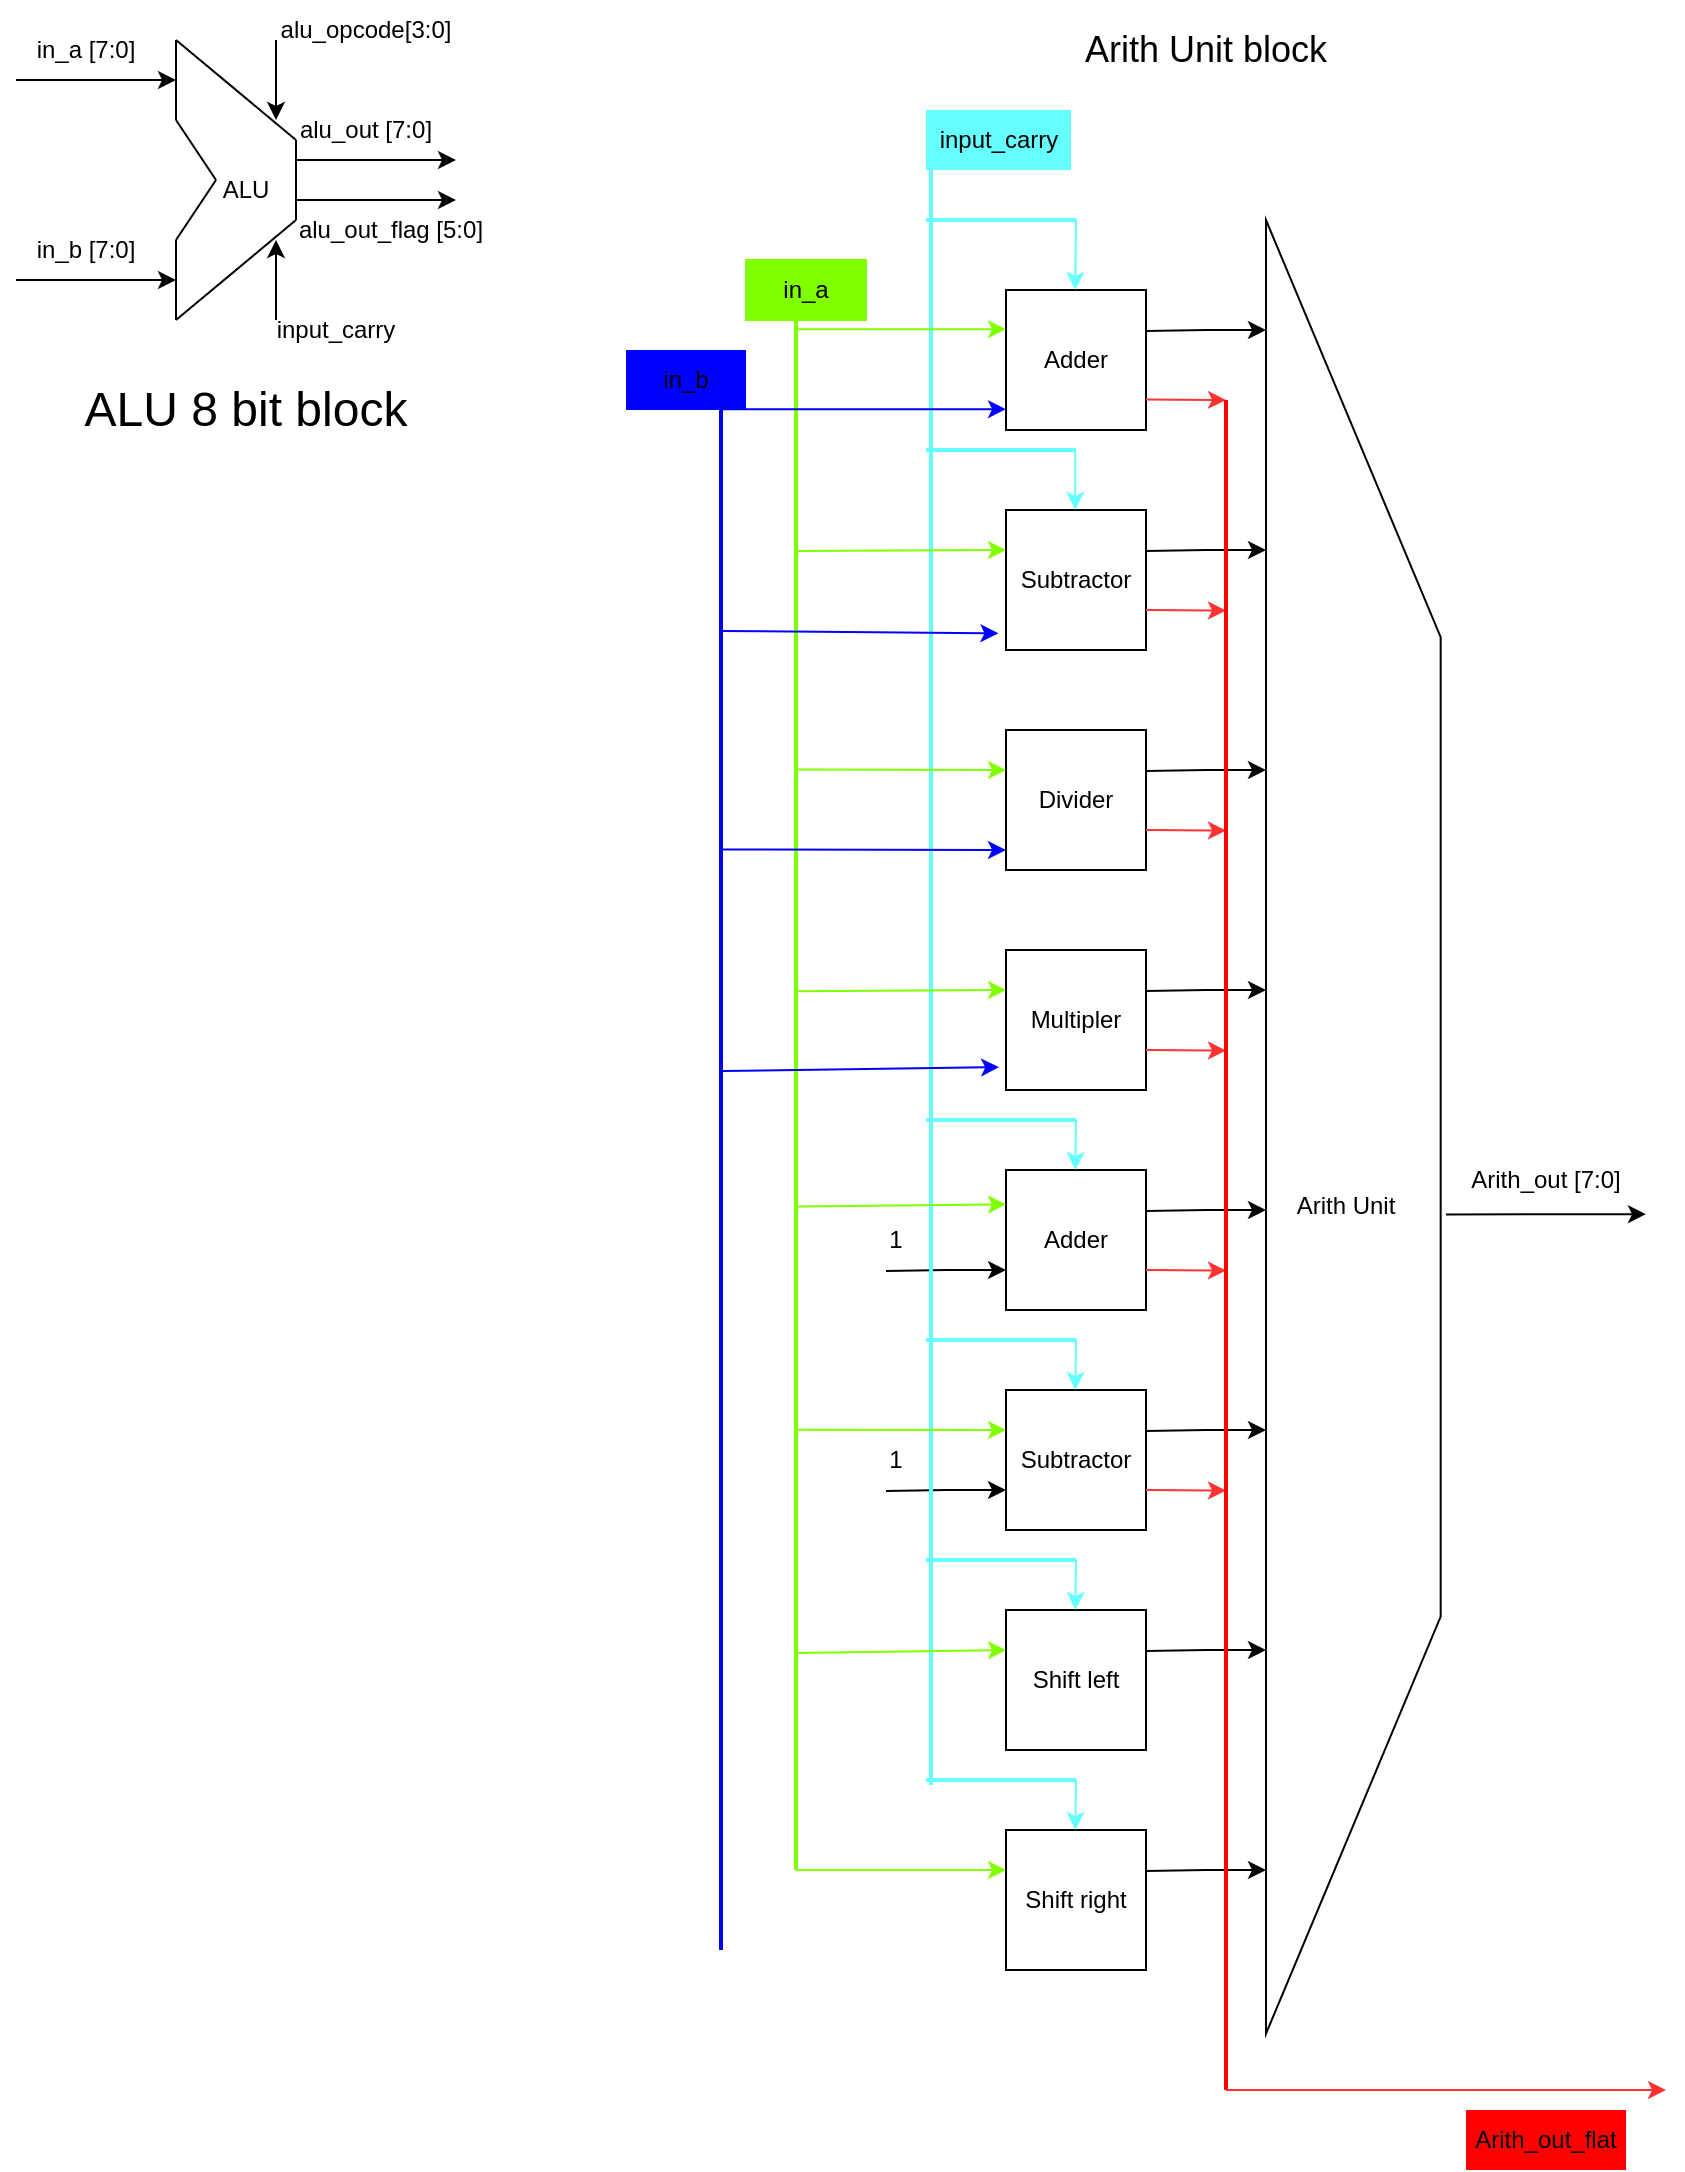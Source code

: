 <mxfile version="24.5.4" type="github" pages="2">
  <diagram name="Page-1" id="SLZDK1cGRIOzYY7hZdzV">
    <mxGraphModel dx="3686" dy="1591" grid="1" gridSize="10" guides="1" tooltips="1" connect="1" arrows="1" fold="1" page="1" pageScale="1" pageWidth="850" pageHeight="1100" math="0" shadow="0">
      <root>
        <mxCell id="0" />
        <mxCell id="1" parent="0" />
        <mxCell id="OGMTNZKHlg4p_dHvYljn-48" value="" style="endArrow=none;html=1;rounded=0;" edge="1" parent="1">
          <mxGeometry width="50" height="50" relative="1" as="geometry">
            <mxPoint x="155" y="75" as="sourcePoint" />
            <mxPoint x="95" y="25" as="targetPoint" />
          </mxGeometry>
        </mxCell>
        <mxCell id="OGMTNZKHlg4p_dHvYljn-49" value="" style="endArrow=none;html=1;rounded=0;" edge="1" parent="1">
          <mxGeometry width="50" height="50" relative="1" as="geometry">
            <mxPoint x="95" y="165" as="sourcePoint" />
            <mxPoint x="155" y="115" as="targetPoint" />
          </mxGeometry>
        </mxCell>
        <mxCell id="OGMTNZKHlg4p_dHvYljn-50" value="" style="endArrow=none;html=1;rounded=0;" edge="1" parent="1">
          <mxGeometry width="50" height="50" relative="1" as="geometry">
            <mxPoint x="155" y="115" as="sourcePoint" />
            <mxPoint x="155" y="75" as="targetPoint" />
          </mxGeometry>
        </mxCell>
        <mxCell id="OGMTNZKHlg4p_dHvYljn-51" value="" style="endArrow=none;html=1;rounded=0;" edge="1" parent="1">
          <mxGeometry width="50" height="50" relative="1" as="geometry">
            <mxPoint x="95" y="65" as="sourcePoint" />
            <mxPoint x="95" y="25" as="targetPoint" />
          </mxGeometry>
        </mxCell>
        <mxCell id="OGMTNZKHlg4p_dHvYljn-52" value="" style="endArrow=none;html=1;rounded=0;" edge="1" parent="1">
          <mxGeometry width="50" height="50" relative="1" as="geometry">
            <mxPoint x="95" y="165" as="sourcePoint" />
            <mxPoint x="95" y="125" as="targetPoint" />
          </mxGeometry>
        </mxCell>
        <mxCell id="OGMTNZKHlg4p_dHvYljn-53" value="" style="endArrow=none;html=1;rounded=0;" edge="1" parent="1">
          <mxGeometry width="50" height="50" relative="1" as="geometry">
            <mxPoint x="115" y="95" as="sourcePoint" />
            <mxPoint x="95" y="65" as="targetPoint" />
          </mxGeometry>
        </mxCell>
        <mxCell id="OGMTNZKHlg4p_dHvYljn-54" value="" style="endArrow=none;html=1;rounded=0;" edge="1" parent="1">
          <mxGeometry width="50" height="50" relative="1" as="geometry">
            <mxPoint x="95" y="125" as="sourcePoint" />
            <mxPoint x="115" y="95" as="targetPoint" />
          </mxGeometry>
        </mxCell>
        <mxCell id="OGMTNZKHlg4p_dHvYljn-55" value="" style="endArrow=classic;html=1;rounded=0;" edge="1" parent="1">
          <mxGeometry width="50" height="50" relative="1" as="geometry">
            <mxPoint x="15" y="45" as="sourcePoint" />
            <mxPoint x="95" y="45" as="targetPoint" />
          </mxGeometry>
        </mxCell>
        <mxCell id="OGMTNZKHlg4p_dHvYljn-56" value="" style="endArrow=classic;html=1;rounded=0;" edge="1" parent="1">
          <mxGeometry width="50" height="50" relative="1" as="geometry">
            <mxPoint x="15" y="145" as="sourcePoint" />
            <mxPoint x="95" y="145" as="targetPoint" />
          </mxGeometry>
        </mxCell>
        <mxCell id="OGMTNZKHlg4p_dHvYljn-57" value="in_a [7:0]" style="text;strokeColor=none;align=center;fillColor=none;html=1;verticalAlign=middle;whiteSpace=wrap;rounded=0;" vertex="1" parent="1">
          <mxGeometry x="20" y="15" width="60" height="30" as="geometry" />
        </mxCell>
        <mxCell id="OGMTNZKHlg4p_dHvYljn-58" value="in_b [7:0]" style="text;strokeColor=none;align=center;fillColor=none;html=1;verticalAlign=middle;whiteSpace=wrap;rounded=0;" vertex="1" parent="1">
          <mxGeometry x="20" y="115" width="60" height="30" as="geometry" />
        </mxCell>
        <mxCell id="OGMTNZKHlg4p_dHvYljn-59" value="" style="endArrow=classic;html=1;rounded=0;" edge="1" parent="1">
          <mxGeometry width="50" height="50" relative="1" as="geometry">
            <mxPoint x="155" y="105" as="sourcePoint" />
            <mxPoint x="235" y="105" as="targetPoint" />
          </mxGeometry>
        </mxCell>
        <mxCell id="OGMTNZKHlg4p_dHvYljn-60" value="" style="endArrow=classic;html=1;rounded=0;" edge="1" parent="1">
          <mxGeometry width="50" height="50" relative="1" as="geometry">
            <mxPoint x="145" y="25" as="sourcePoint" />
            <mxPoint x="145" y="65" as="targetPoint" />
            <Array as="points">
              <mxPoint x="145" y="55" />
            </Array>
          </mxGeometry>
        </mxCell>
        <mxCell id="OGMTNZKHlg4p_dHvYljn-61" value="" style="endArrow=classic;html=1;rounded=0;" edge="1" parent="1">
          <mxGeometry width="50" height="50" relative="1" as="geometry">
            <mxPoint x="145" y="165" as="sourcePoint" />
            <mxPoint x="145" y="125" as="targetPoint" />
          </mxGeometry>
        </mxCell>
        <mxCell id="OGMTNZKHlg4p_dHvYljn-62" value="input_carry" style="text;strokeColor=none;align=center;fillColor=none;html=1;verticalAlign=middle;whiteSpace=wrap;rounded=0;" vertex="1" parent="1">
          <mxGeometry x="145" y="155" width="60" height="30" as="geometry" />
        </mxCell>
        <mxCell id="OGMTNZKHlg4p_dHvYljn-63" value="alu_opcode[3:0]" style="text;strokeColor=none;align=center;fillColor=none;html=1;verticalAlign=middle;whiteSpace=wrap;rounded=0;" vertex="1" parent="1">
          <mxGeometry x="145" y="5" width="90" height="30" as="geometry" />
        </mxCell>
        <mxCell id="OGMTNZKHlg4p_dHvYljn-64" value="" style="endArrow=classic;html=1;rounded=0;" edge="1" parent="1">
          <mxGeometry width="50" height="50" relative="1" as="geometry">
            <mxPoint x="155" y="85" as="sourcePoint" />
            <mxPoint x="235" y="85" as="targetPoint" />
          </mxGeometry>
        </mxCell>
        <mxCell id="OGMTNZKHlg4p_dHvYljn-65" value="alu_out_flag [5:0]" style="text;strokeColor=none;align=center;fillColor=none;html=1;verticalAlign=middle;whiteSpace=wrap;rounded=0;" vertex="1" parent="1">
          <mxGeometry x="145" y="105" width="115" height="30" as="geometry" />
        </mxCell>
        <mxCell id="OGMTNZKHlg4p_dHvYljn-66" value="alu_out [7:0]" style="text;strokeColor=none;align=center;fillColor=none;html=1;verticalAlign=middle;whiteSpace=wrap;rounded=0;" vertex="1" parent="1">
          <mxGeometry x="155" y="55" width="70" height="30" as="geometry" />
        </mxCell>
        <mxCell id="OGMTNZKHlg4p_dHvYljn-67" value="ALU" style="text;strokeColor=none;align=center;fillColor=none;html=1;verticalAlign=middle;whiteSpace=wrap;rounded=0;" vertex="1" parent="1">
          <mxGeometry x="95" y="85" width="70" height="30" as="geometry" />
        </mxCell>
        <mxCell id="OGMTNZKHlg4p_dHvYljn-68" value="&lt;font style=&quot;font-size: 24px;&quot;&gt;ALU 8 bit block&lt;/font&gt;" style="text;strokeColor=none;align=center;fillColor=none;html=1;verticalAlign=middle;whiteSpace=wrap;rounded=0;" vertex="1" parent="1">
          <mxGeometry x="10" y="195" width="240" height="30" as="geometry" />
        </mxCell>
        <mxCell id="OGMTNZKHlg4p_dHvYljn-69" value="" style="verticalLabelPosition=middle;verticalAlign=middle;html=1;shape=trapezoid;perimeter=trapezoidPerimeter;whiteSpace=wrap;size=0.23;arcSize=10;flipV=1;labelPosition=center;align=center;rotation=-90;" vertex="1" parent="1">
          <mxGeometry x="230.23" y="524.77" width="906.87" height="87.34" as="geometry" />
        </mxCell>
        <mxCell id="OGMTNZKHlg4p_dHvYljn-70" value="Adder" style="whiteSpace=wrap;html=1;aspect=fixed;" vertex="1" parent="1">
          <mxGeometry x="510" y="150" width="70" height="70" as="geometry" />
        </mxCell>
        <mxCell id="OGMTNZKHlg4p_dHvYljn-71" value="" style="endArrow=classic;html=1;rounded=0;exitX=1;exitY=0.25;exitDx=0;exitDy=0;entryX=0.894;entryY=1;entryDx=0;entryDy=0;entryPerimeter=0;" edge="1" parent="1">
          <mxGeometry width="50" height="50" relative="1" as="geometry">
            <mxPoint x="580" y="170.56" as="sourcePoint" />
            <mxPoint x="640" y="170.0" as="targetPoint" />
            <Array as="points">
              <mxPoint x="610" y="170.06" />
            </Array>
          </mxGeometry>
        </mxCell>
        <mxCell id="OGMTNZKHlg4p_dHvYljn-72" value="Subtractor" style="whiteSpace=wrap;html=1;aspect=fixed;" vertex="1" parent="1">
          <mxGeometry x="510" y="260" width="70" height="70" as="geometry" />
        </mxCell>
        <mxCell id="OGMTNZKHlg4p_dHvYljn-73" value="" style="endArrow=classic;html=1;rounded=0;exitX=1;exitY=0.25;exitDx=0;exitDy=0;entryX=0.894;entryY=1;entryDx=0;entryDy=0;entryPerimeter=0;" edge="1" parent="1">
          <mxGeometry width="50" height="50" relative="1" as="geometry">
            <mxPoint x="580" y="280.56" as="sourcePoint" />
            <mxPoint x="640" y="280.0" as="targetPoint" />
            <Array as="points">
              <mxPoint x="610" y="280.06" />
            </Array>
          </mxGeometry>
        </mxCell>
        <mxCell id="OGMTNZKHlg4p_dHvYljn-74" value="Divider" style="whiteSpace=wrap;html=1;aspect=fixed;" vertex="1" parent="1">
          <mxGeometry x="510" y="370" width="70" height="70" as="geometry" />
        </mxCell>
        <mxCell id="OGMTNZKHlg4p_dHvYljn-75" value="" style="endArrow=classic;html=1;rounded=0;exitX=1;exitY=0.25;exitDx=0;exitDy=0;entryX=0.894;entryY=1;entryDx=0;entryDy=0;entryPerimeter=0;" edge="1" parent="1">
          <mxGeometry width="50" height="50" relative="1" as="geometry">
            <mxPoint x="580" y="390.56" as="sourcePoint" />
            <mxPoint x="640" y="390.0" as="targetPoint" />
            <Array as="points">
              <mxPoint x="610" y="390.06" />
            </Array>
          </mxGeometry>
        </mxCell>
        <mxCell id="OGMTNZKHlg4p_dHvYljn-77" value="Multipler" style="whiteSpace=wrap;html=1;aspect=fixed;" vertex="1" parent="1">
          <mxGeometry x="510" y="480" width="70" height="70" as="geometry" />
        </mxCell>
        <mxCell id="OGMTNZKHlg4p_dHvYljn-78" value="" style="endArrow=classic;html=1;rounded=0;exitX=1;exitY=0.25;exitDx=0;exitDy=0;entryX=0.894;entryY=1;entryDx=0;entryDy=0;entryPerimeter=0;" edge="1" parent="1">
          <mxGeometry width="50" height="50" relative="1" as="geometry">
            <mxPoint x="580" y="500.56" as="sourcePoint" />
            <mxPoint x="640" y="500.0" as="targetPoint" />
            <Array as="points">
              <mxPoint x="610" y="500.06" />
            </Array>
          </mxGeometry>
        </mxCell>
        <mxCell id="OGMTNZKHlg4p_dHvYljn-79" value="Adder" style="whiteSpace=wrap;html=1;aspect=fixed;" vertex="1" parent="1">
          <mxGeometry x="510" y="590" width="70" height="70" as="geometry" />
        </mxCell>
        <mxCell id="OGMTNZKHlg4p_dHvYljn-80" value="" style="endArrow=classic;html=1;rounded=0;exitX=1;exitY=0.25;exitDx=0;exitDy=0;entryX=0.894;entryY=1;entryDx=0;entryDy=0;entryPerimeter=0;" edge="1" parent="1">
          <mxGeometry width="50" height="50" relative="1" as="geometry">
            <mxPoint x="580" y="610.56" as="sourcePoint" />
            <mxPoint x="640" y="610.0" as="targetPoint" />
            <Array as="points">
              <mxPoint x="610" y="610.06" />
            </Array>
          </mxGeometry>
        </mxCell>
        <mxCell id="OGMTNZKHlg4p_dHvYljn-81" value="" style="endArrow=classic;html=1;rounded=0;exitX=1;exitY=0.25;exitDx=0;exitDy=0;entryX=0.894;entryY=1;entryDx=0;entryDy=0;entryPerimeter=0;" edge="1" parent="1">
          <mxGeometry width="50" height="50" relative="1" as="geometry">
            <mxPoint x="450" y="640.56" as="sourcePoint" />
            <mxPoint x="510" y="640.0" as="targetPoint" />
            <Array as="points">
              <mxPoint x="480" y="640.06" />
            </Array>
          </mxGeometry>
        </mxCell>
        <mxCell id="OGMTNZKHlg4p_dHvYljn-82" value="1" style="text;strokeColor=none;align=center;fillColor=none;html=1;verticalAlign=middle;whiteSpace=wrap;rounded=0;" vertex="1" parent="1">
          <mxGeometry x="425" y="610" width="60" height="30" as="geometry" />
        </mxCell>
        <mxCell id="OGMTNZKHlg4p_dHvYljn-83" value="Subtractor" style="whiteSpace=wrap;html=1;aspect=fixed;" vertex="1" parent="1">
          <mxGeometry x="510" y="700" width="70" height="70" as="geometry" />
        </mxCell>
        <mxCell id="OGMTNZKHlg4p_dHvYljn-84" value="" style="endArrow=classic;html=1;rounded=0;exitX=1;exitY=0.25;exitDx=0;exitDy=0;entryX=0.894;entryY=1;entryDx=0;entryDy=0;entryPerimeter=0;" edge="1" parent="1">
          <mxGeometry width="50" height="50" relative="1" as="geometry">
            <mxPoint x="450" y="750.56" as="sourcePoint" />
            <mxPoint x="510" y="750.0" as="targetPoint" />
            <Array as="points">
              <mxPoint x="480" y="750.06" />
            </Array>
          </mxGeometry>
        </mxCell>
        <mxCell id="OGMTNZKHlg4p_dHvYljn-85" value="1" style="text;strokeColor=none;align=center;fillColor=none;html=1;verticalAlign=middle;whiteSpace=wrap;rounded=0;" vertex="1" parent="1">
          <mxGeometry x="425" y="720" width="60" height="30" as="geometry" />
        </mxCell>
        <mxCell id="OGMTNZKHlg4p_dHvYljn-87" value="" style="endArrow=classic;html=1;rounded=0;exitX=1;exitY=0.25;exitDx=0;exitDy=0;entryX=0.894;entryY=1;entryDx=0;entryDy=0;entryPerimeter=0;" edge="1" parent="1">
          <mxGeometry width="50" height="50" relative="1" as="geometry">
            <mxPoint x="580" y="720.56" as="sourcePoint" />
            <mxPoint x="640" y="720.0" as="targetPoint" />
            <Array as="points">
              <mxPoint x="610" y="720.06" />
            </Array>
          </mxGeometry>
        </mxCell>
        <mxCell id="OGMTNZKHlg4p_dHvYljn-88" value="Shift left" style="whiteSpace=wrap;html=1;aspect=fixed;" vertex="1" parent="1">
          <mxGeometry x="510" y="810" width="70" height="70" as="geometry" />
        </mxCell>
        <mxCell id="OGMTNZKHlg4p_dHvYljn-89" value="Shift right" style="whiteSpace=wrap;html=1;aspect=fixed;" vertex="1" parent="1">
          <mxGeometry x="510" y="920" width="70" height="70" as="geometry" />
        </mxCell>
        <mxCell id="OGMTNZKHlg4p_dHvYljn-90" value="" style="endArrow=classic;html=1;rounded=0;exitX=1;exitY=0.25;exitDx=0;exitDy=0;entryX=0.894;entryY=1;entryDx=0;entryDy=0;entryPerimeter=0;" edge="1" parent="1">
          <mxGeometry width="50" height="50" relative="1" as="geometry">
            <mxPoint x="580" y="830.56" as="sourcePoint" />
            <mxPoint x="640" y="830.0" as="targetPoint" />
            <Array as="points">
              <mxPoint x="610" y="830.06" />
            </Array>
          </mxGeometry>
        </mxCell>
        <mxCell id="OGMTNZKHlg4p_dHvYljn-93" value="" style="endArrow=classic;html=1;rounded=0;exitX=1;exitY=0.25;exitDx=0;exitDy=0;entryX=0.894;entryY=1;entryDx=0;entryDy=0;entryPerimeter=0;" edge="1" parent="1">
          <mxGeometry width="50" height="50" relative="1" as="geometry">
            <mxPoint x="580" y="940.56" as="sourcePoint" />
            <mxPoint x="640" y="940.0" as="targetPoint" />
            <Array as="points">
              <mxPoint x="610" y="940.06" />
            </Array>
          </mxGeometry>
        </mxCell>
        <mxCell id="OGMTNZKHlg4p_dHvYljn-97" value="" style="endArrow=classic;html=1;rounded=0;strokeColor=#FF3333;" edge="1" parent="1">
          <mxGeometry width="50" height="50" relative="1" as="geometry">
            <mxPoint x="580" y="204.7" as="sourcePoint" />
            <mxPoint x="620" y="205" as="targetPoint" />
          </mxGeometry>
        </mxCell>
        <mxCell id="OGMTNZKHlg4p_dHvYljn-98" value="" style="endArrow=classic;html=1;rounded=0;strokeColor=#FF3333;" edge="1" parent="1">
          <mxGeometry width="50" height="50" relative="1" as="geometry">
            <mxPoint x="580" y="310" as="sourcePoint" />
            <mxPoint x="620" y="310.3" as="targetPoint" />
          </mxGeometry>
        </mxCell>
        <mxCell id="OGMTNZKHlg4p_dHvYljn-99" value="" style="endArrow=classic;html=1;rounded=0;strokeColor=#FF3333;" edge="1" parent="1">
          <mxGeometry width="50" height="50" relative="1" as="geometry">
            <mxPoint x="580" y="420" as="sourcePoint" />
            <mxPoint x="620" y="420.3" as="targetPoint" />
          </mxGeometry>
        </mxCell>
        <mxCell id="OGMTNZKHlg4p_dHvYljn-100" value="" style="endArrow=classic;html=1;rounded=0;strokeColor=#FF3333;" edge="1" parent="1">
          <mxGeometry width="50" height="50" relative="1" as="geometry">
            <mxPoint x="580" y="530" as="sourcePoint" />
            <mxPoint x="620" y="530.3" as="targetPoint" />
          </mxGeometry>
        </mxCell>
        <mxCell id="OGMTNZKHlg4p_dHvYljn-101" value="" style="endArrow=classic;html=1;rounded=0;strokeColor=#FF3333;" edge="1" parent="1">
          <mxGeometry width="50" height="50" relative="1" as="geometry">
            <mxPoint x="580" y="640" as="sourcePoint" />
            <mxPoint x="620" y="640.3" as="targetPoint" />
          </mxGeometry>
        </mxCell>
        <mxCell id="OGMTNZKHlg4p_dHvYljn-102" value="" style="endArrow=classic;html=1;rounded=0;strokeColor=#FF3333;" edge="1" parent="1">
          <mxGeometry width="50" height="50" relative="1" as="geometry">
            <mxPoint x="580" y="750" as="sourcePoint" />
            <mxPoint x="620" y="750.3" as="targetPoint" />
          </mxGeometry>
        </mxCell>
        <mxCell id="OGMTNZKHlg4p_dHvYljn-104" value="" style="line;strokeWidth=2;html=1;strokeColor=#FF0000;rotation=90;fillColor=default;" vertex="1" parent="1">
          <mxGeometry x="197.5" y="622.5" width="845" height="10" as="geometry" />
        </mxCell>
        <mxCell id="OGMTNZKHlg4p_dHvYljn-105" value="" style="endArrow=classic;html=1;rounded=0;strokeColor=#FF3333;" edge="1" parent="1">
          <mxGeometry width="50" height="50" relative="1" as="geometry">
            <mxPoint x="620" y="1050" as="sourcePoint" />
            <mxPoint x="840" y="1050" as="targetPoint" />
          </mxGeometry>
        </mxCell>
        <mxCell id="OGMTNZKHlg4p_dHvYljn-106" value="Arith_out_flat" style="text;strokeColor=none;align=center;fillColor=#FF0000;html=1;verticalAlign=middle;whiteSpace=wrap;rounded=0;" vertex="1" parent="1">
          <mxGeometry x="740" y="1060" width="80.01" height="30" as="geometry" />
        </mxCell>
        <mxCell id="OGMTNZKHlg4p_dHvYljn-107" value="" style="endArrow=classic;html=1;rounded=0;" edge="1" parent="1">
          <mxGeometry width="50" height="50" relative="1" as="geometry">
            <mxPoint x="730" y="612.22" as="sourcePoint" />
            <mxPoint x="830" y="612.11" as="targetPoint" />
          </mxGeometry>
        </mxCell>
        <mxCell id="OGMTNZKHlg4p_dHvYljn-108" value="Arith Unit" style="text;strokeColor=none;align=center;fillColor=none;html=1;verticalAlign=middle;whiteSpace=wrap;rounded=0;" vertex="1" parent="1">
          <mxGeometry x="650" y="592.5" width="60" height="30" as="geometry" />
        </mxCell>
        <mxCell id="OGMTNZKHlg4p_dHvYljn-109" value="Arith_out [7:0]" style="text;strokeColor=none;align=center;fillColor=none;html=1;verticalAlign=middle;whiteSpace=wrap;rounded=0;" vertex="1" parent="1">
          <mxGeometry x="740" y="580" width="80" height="30" as="geometry" />
        </mxCell>
        <mxCell id="OGMTNZKHlg4p_dHvYljn-110" value="" style="endArrow=classic;html=1;rounded=0;strokeColor=#66FFFF;exitX=0;exitY=0.5;exitDx=0;exitDy=0;exitPerimeter=0;" edge="1" parent="1" source="OGMTNZKHlg4p_dHvYljn-118">
          <mxGeometry width="50" height="50" relative="1" as="geometry">
            <mxPoint x="545" y="120" as="sourcePoint" />
            <mxPoint x="544.6" y="150" as="targetPoint" />
          </mxGeometry>
        </mxCell>
        <mxCell id="OGMTNZKHlg4p_dHvYljn-111" value="" style="endArrow=classic;html=1;rounded=0;strokeColor=#66FFFF;" edge="1" parent="1">
          <mxGeometry width="50" height="50" relative="1" as="geometry">
            <mxPoint x="544.64" y="230" as="sourcePoint" />
            <mxPoint x="544.64" y="260" as="targetPoint" />
          </mxGeometry>
        </mxCell>
        <mxCell id="OGMTNZKHlg4p_dHvYljn-113" value="" style="endArrow=classic;html=1;rounded=0;strokeColor=#66FFFF;exitX=0;exitY=0.5;exitDx=0;exitDy=0;exitPerimeter=0;" edge="1" parent="1" source="OGMTNZKHlg4p_dHvYljn-121">
          <mxGeometry width="50" height="50" relative="1" as="geometry">
            <mxPoint x="544.66" y="560" as="sourcePoint" />
            <mxPoint x="544.66" y="590" as="targetPoint" />
          </mxGeometry>
        </mxCell>
        <mxCell id="OGMTNZKHlg4p_dHvYljn-114" value="" style="endArrow=classic;html=1;rounded=0;strokeColor=#66FFFF;exitX=0;exitY=0.5;exitDx=0;exitDy=0;exitPerimeter=0;" edge="1" parent="1" source="OGMTNZKHlg4p_dHvYljn-122">
          <mxGeometry width="50" height="50" relative="1" as="geometry">
            <mxPoint x="544.66" y="670" as="sourcePoint" />
            <mxPoint x="544.66" y="700" as="targetPoint" />
          </mxGeometry>
        </mxCell>
        <mxCell id="OGMTNZKHlg4p_dHvYljn-115" value="" style="endArrow=classic;html=1;rounded=0;strokeColor=#66FFFF;exitX=0;exitY=0.5;exitDx=0;exitDy=0;exitPerimeter=0;" edge="1" parent="1" source="OGMTNZKHlg4p_dHvYljn-123">
          <mxGeometry width="50" height="50" relative="1" as="geometry">
            <mxPoint x="544.66" y="780" as="sourcePoint" />
            <mxPoint x="544.66" y="810" as="targetPoint" />
          </mxGeometry>
        </mxCell>
        <mxCell id="OGMTNZKHlg4p_dHvYljn-116" value="" style="endArrow=classic;html=1;rounded=0;strokeColor=#66FFFF;exitX=0;exitY=0.5;exitDx=0;exitDy=0;exitPerimeter=0;" edge="1" parent="1" source="OGMTNZKHlg4p_dHvYljn-124">
          <mxGeometry width="50" height="50" relative="1" as="geometry">
            <mxPoint x="544.66" y="890" as="sourcePoint" />
            <mxPoint x="544.66" y="920" as="targetPoint" />
          </mxGeometry>
        </mxCell>
        <mxCell id="OGMTNZKHlg4p_dHvYljn-117" value="" style="line;strokeWidth=2;html=1;rotation=-90;strokeColor=#66FFFF;" vertex="1" parent="1">
          <mxGeometry x="65" y="485" width="815" height="10" as="geometry" />
        </mxCell>
        <mxCell id="OGMTNZKHlg4p_dHvYljn-118" value="" style="line;strokeWidth=2;html=1;rotation=-180;strokeColor=#66FFFF;" vertex="1" parent="1">
          <mxGeometry x="470" y="110" width="75" height="10" as="geometry" />
        </mxCell>
        <mxCell id="OGMTNZKHlg4p_dHvYljn-119" value="input_carry" style="text;strokeColor=none;align=center;fillColor=#66FFFF;html=1;verticalAlign=middle;whiteSpace=wrap;rounded=0;" vertex="1" parent="1">
          <mxGeometry x="470" y="60" width="72.5" height="30" as="geometry" />
        </mxCell>
        <mxCell id="OGMTNZKHlg4p_dHvYljn-120" value="" style="line;strokeWidth=2;html=1;rotation=-180;strokeColor=#66FFFF;" vertex="1" parent="1">
          <mxGeometry x="470" y="225" width="75" height="10" as="geometry" />
        </mxCell>
        <mxCell id="OGMTNZKHlg4p_dHvYljn-121" value="" style="line;strokeWidth=2;html=1;rotation=-180;strokeColor=#66FFFF;" vertex="1" parent="1">
          <mxGeometry x="470" y="560" width="75" height="10" as="geometry" />
        </mxCell>
        <mxCell id="OGMTNZKHlg4p_dHvYljn-122" value="" style="line;strokeWidth=2;html=1;rotation=-180;strokeColor=#66FFFF;" vertex="1" parent="1">
          <mxGeometry x="470" y="670" width="75" height="10" as="geometry" />
        </mxCell>
        <mxCell id="OGMTNZKHlg4p_dHvYljn-123" value="" style="line;strokeWidth=2;html=1;rotation=-180;strokeColor=#66FFFF;" vertex="1" parent="1">
          <mxGeometry x="470" y="780" width="75" height="10" as="geometry" />
        </mxCell>
        <mxCell id="OGMTNZKHlg4p_dHvYljn-124" value="" style="line;strokeWidth=2;html=1;rotation=-180;strokeColor=#66FFFF;" vertex="1" parent="1">
          <mxGeometry x="470" y="890" width="75" height="10" as="geometry" />
        </mxCell>
        <mxCell id="OGMTNZKHlg4p_dHvYljn-125" value="" style="endArrow=classic;html=1;rounded=0;strokeColor=#80FF00;exitX=0.994;exitY=0.49;exitDx=0;exitDy=0;exitPerimeter=0;" edge="1" parent="1" source="OGMTNZKHlg4p_dHvYljn-133">
          <mxGeometry width="50" height="50" relative="1" as="geometry">
            <mxPoint x="410" y="170" as="sourcePoint" />
            <mxPoint x="510" y="169.58" as="targetPoint" />
          </mxGeometry>
        </mxCell>
        <mxCell id="OGMTNZKHlg4p_dHvYljn-126" value="" style="endArrow=classic;html=1;rounded=0;strokeColor=#80FF00;exitX=0.851;exitY=0.513;exitDx=0;exitDy=0;exitPerimeter=0;" edge="1" parent="1" source="OGMTNZKHlg4p_dHvYljn-133">
          <mxGeometry width="50" height="50" relative="1" as="geometry">
            <mxPoint x="410" y="280.42" as="sourcePoint" />
            <mxPoint x="510" y="280" as="targetPoint" />
          </mxGeometry>
        </mxCell>
        <mxCell id="OGMTNZKHlg4p_dHvYljn-127" value="" style="endArrow=classic;html=1;rounded=0;strokeColor=#80FF00;exitX=0.71;exitY=0.513;exitDx=0;exitDy=0;exitPerimeter=0;" edge="1" parent="1" source="OGMTNZKHlg4p_dHvYljn-133">
          <mxGeometry width="50" height="50" relative="1" as="geometry">
            <mxPoint x="410" y="390.42" as="sourcePoint" />
            <mxPoint x="510" y="390" as="targetPoint" />
          </mxGeometry>
        </mxCell>
        <mxCell id="OGMTNZKHlg4p_dHvYljn-128" value="" style="endArrow=classic;html=1;rounded=0;strokeColor=#80FF00;exitX=0.567;exitY=0.583;exitDx=0;exitDy=0;exitPerimeter=0;" edge="1" parent="1" source="OGMTNZKHlg4p_dHvYljn-133">
          <mxGeometry width="50" height="50" relative="1" as="geometry">
            <mxPoint x="410" y="500.42" as="sourcePoint" />
            <mxPoint x="510" y="500" as="targetPoint" />
          </mxGeometry>
        </mxCell>
        <mxCell id="OGMTNZKHlg4p_dHvYljn-129" value="" style="endArrow=classic;html=1;rounded=0;strokeColor=#80FF00;exitX=0.428;exitY=0.583;exitDx=0;exitDy=0;exitPerimeter=0;" edge="1" parent="1" source="OGMTNZKHlg4p_dHvYljn-133">
          <mxGeometry width="50" height="50" relative="1" as="geometry">
            <mxPoint x="410" y="607.58" as="sourcePoint" />
            <mxPoint x="510" y="607.16" as="targetPoint" />
          </mxGeometry>
        </mxCell>
        <mxCell id="OGMTNZKHlg4p_dHvYljn-130" value="" style="endArrow=classic;html=1;rounded=0;strokeColor=#80FF00;exitX=0.284;exitY=0.467;exitDx=0;exitDy=0;exitPerimeter=0;" edge="1" parent="1" source="OGMTNZKHlg4p_dHvYljn-133">
          <mxGeometry width="50" height="50" relative="1" as="geometry">
            <mxPoint x="410" y="720.42" as="sourcePoint" />
            <mxPoint x="510" y="720" as="targetPoint" />
          </mxGeometry>
        </mxCell>
        <mxCell id="OGMTNZKHlg4p_dHvYljn-131" value="" style="endArrow=classic;html=1;rounded=0;strokeColor=#80FF00;exitX=0.14;exitY=0.485;exitDx=0;exitDy=0;exitPerimeter=0;" edge="1" parent="1" source="OGMTNZKHlg4p_dHvYljn-133">
          <mxGeometry width="50" height="50" relative="1" as="geometry">
            <mxPoint x="410" y="830.42" as="sourcePoint" />
            <mxPoint x="510" y="830" as="targetPoint" />
          </mxGeometry>
        </mxCell>
        <mxCell id="OGMTNZKHlg4p_dHvYljn-132" value="" style="endArrow=classic;html=1;rounded=0;strokeColor=#80FF00;exitX=0;exitY=0.5;exitDx=0;exitDy=0;exitPerimeter=0;" edge="1" parent="1" source="OGMTNZKHlg4p_dHvYljn-133">
          <mxGeometry width="50" height="50" relative="1" as="geometry">
            <mxPoint x="410" y="940.42" as="sourcePoint" />
            <mxPoint x="510" y="940" as="targetPoint" />
          </mxGeometry>
        </mxCell>
        <mxCell id="OGMTNZKHlg4p_dHvYljn-133" value="" style="line;strokeWidth=2;html=1;rotation=-90;strokeColor=#80FF00;" vertex="1" parent="1">
          <mxGeometry x="17.5" y="547.5" width="775" height="10" as="geometry" />
        </mxCell>
        <mxCell id="OGMTNZKHlg4p_dHvYljn-136" value="in_a" style="text;strokeColor=#80FF00;align=center;fillColor=#80FF00;html=1;verticalAlign=middle;whiteSpace=wrap;rounded=0;" vertex="1" parent="1">
          <mxGeometry x="380" y="135" width="60" height="30" as="geometry" />
        </mxCell>
        <mxCell id="OGMTNZKHlg4p_dHvYljn-137" value="" style="endArrow=classic;html=1;rounded=0;strokeColor=#0000FF;exitX=0.994;exitY=0.49;exitDx=0;exitDy=0;exitPerimeter=0;entryX=0;entryY=0.851;entryDx=0;entryDy=0;entryPerimeter=0;" edge="1" parent="1" source="OGMTNZKHlg4p_dHvYljn-145" target="OGMTNZKHlg4p_dHvYljn-70">
          <mxGeometry width="50" height="50" relative="1" as="geometry">
            <mxPoint x="372.5" y="209.98" as="sourcePoint" />
            <mxPoint x="472.5" y="209.56" as="targetPoint" />
          </mxGeometry>
        </mxCell>
        <mxCell id="OGMTNZKHlg4p_dHvYljn-138" value="" style="endArrow=classic;html=1;rounded=0;strokeColor=#0000FF;exitX=0.851;exitY=0.513;exitDx=0;exitDy=0;exitPerimeter=0;entryX=-0.054;entryY=0.881;entryDx=0;entryDy=0;entryPerimeter=0;" edge="1" parent="1" source="OGMTNZKHlg4p_dHvYljn-145" target="OGMTNZKHlg4p_dHvYljn-72">
          <mxGeometry width="50" height="50" relative="1" as="geometry">
            <mxPoint x="372.5" y="320.4" as="sourcePoint" />
            <mxPoint x="472.5" y="319.98" as="targetPoint" />
          </mxGeometry>
        </mxCell>
        <mxCell id="OGMTNZKHlg4p_dHvYljn-139" value="" style="endArrow=classic;html=1;rounded=0;strokeColor=#0000FF;exitX=0.71;exitY=0.513;exitDx=0;exitDy=0;exitPerimeter=0;entryX=0;entryY=0.857;entryDx=0;entryDy=0;entryPerimeter=0;" edge="1" parent="1" source="OGMTNZKHlg4p_dHvYljn-145" target="OGMTNZKHlg4p_dHvYljn-74">
          <mxGeometry width="50" height="50" relative="1" as="geometry">
            <mxPoint x="372.5" y="430.4" as="sourcePoint" />
            <mxPoint x="472.5" y="429.98" as="targetPoint" />
          </mxGeometry>
        </mxCell>
        <mxCell id="OGMTNZKHlg4p_dHvYljn-140" value="" style="endArrow=classic;html=1;rounded=0;strokeColor=#0000FF;exitX=0.567;exitY=0.583;exitDx=0;exitDy=0;exitPerimeter=0;entryX=-0.049;entryY=0.837;entryDx=0;entryDy=0;entryPerimeter=0;" edge="1" parent="1" source="OGMTNZKHlg4p_dHvYljn-145" target="OGMTNZKHlg4p_dHvYljn-77">
          <mxGeometry width="50" height="50" relative="1" as="geometry">
            <mxPoint x="372.5" y="540.4" as="sourcePoint" />
            <mxPoint x="472.5" y="539.98" as="targetPoint" />
          </mxGeometry>
        </mxCell>
        <mxCell id="OGMTNZKHlg4p_dHvYljn-145" value="" style="line;strokeWidth=2;html=1;rotation=-90;strokeColor=#0000FF;" vertex="1" parent="1">
          <mxGeometry x="-20" y="587.48" width="775" height="10" as="geometry" />
        </mxCell>
        <mxCell id="OGMTNZKHlg4p_dHvYljn-146" value="in_b" style="text;strokeColor=none;align=center;fillColor=#0000FF;html=1;verticalAlign=middle;whiteSpace=wrap;rounded=0;" vertex="1" parent="1">
          <mxGeometry x="320" y="180" width="60" height="30" as="geometry" />
        </mxCell>
        <mxCell id="BNc7QrcaqMdt6tCgJSXX-1" value="&lt;font style=&quot;font-size: 18px;&quot;&gt;Arith Unit block&lt;/font&gt;" style="text;strokeColor=none;align=center;fillColor=none;html=1;verticalAlign=middle;whiteSpace=wrap;rounded=0;" vertex="1" parent="1">
          <mxGeometry x="520" y="15" width="180" height="30" as="geometry" />
        </mxCell>
      </root>
    </mxGraphModel>
  </diagram>
  <diagram id="YqJ0x8HykjtSJMCT45mZ" name="Page-2">
    <mxGraphModel grid="1" page="1" gridSize="10" guides="1" tooltips="1" connect="1" arrows="1" fold="1" pageScale="1" pageWidth="850" pageHeight="1100" math="0" shadow="0">
      <root>
        <mxCell id="0" />
        <mxCell id="1" parent="0" />
      </root>
    </mxGraphModel>
  </diagram>
</mxfile>
